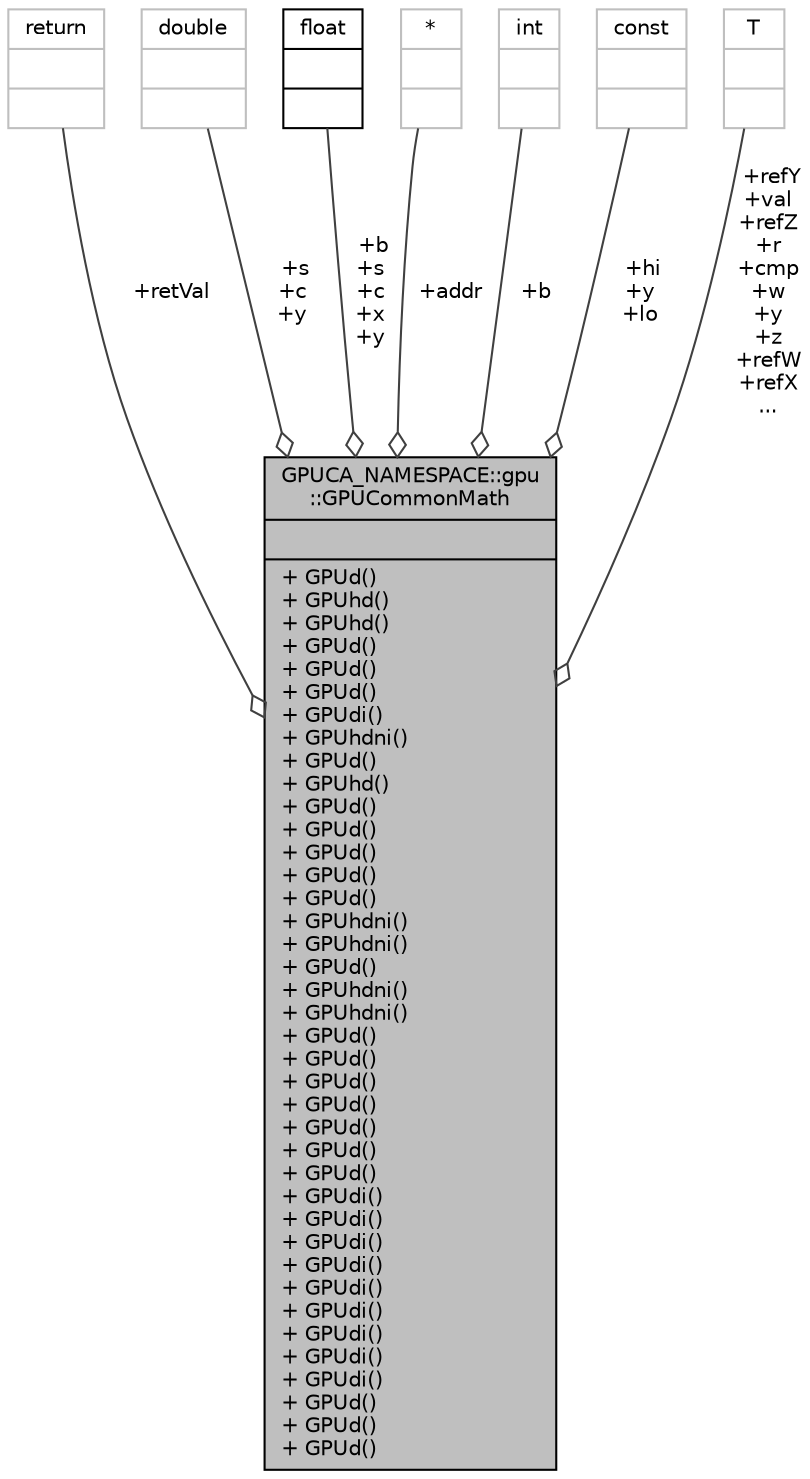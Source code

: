 digraph "GPUCA_NAMESPACE::gpu::GPUCommonMath"
{
 // INTERACTIVE_SVG=YES
  bgcolor="transparent";
  edge [fontname="Helvetica",fontsize="10",labelfontname="Helvetica",labelfontsize="10"];
  node [fontname="Helvetica",fontsize="10",shape=record];
  Node1 [label="{GPUCA_NAMESPACE::gpu\l::GPUCommonMath\n||+ GPUd()\l+ GPUhd()\l+ GPUhd()\l+ GPUd()\l+ GPUd()\l+ GPUd()\l+ GPUdi()\l+ GPUhdni()\l+ GPUd()\l+ GPUhd()\l+ GPUd()\l+ GPUd()\l+ GPUd()\l+ GPUd()\l+ GPUd()\l+ GPUhdni()\l+ GPUhdni()\l+ GPUd()\l+ GPUhdni()\l+ GPUhdni()\l+ GPUd()\l+ GPUd()\l+ GPUd()\l+ GPUd()\l+ GPUd()\l+ GPUd()\l+ GPUd()\l+ GPUdi()\l+ GPUdi()\l+ GPUdi()\l+ GPUdi()\l+ GPUdi()\l+ GPUdi()\l+ GPUdi()\l+ GPUdi()\l+ GPUdi()\l+ GPUd()\l+ GPUd()\l+ GPUd()\l}",height=0.2,width=0.4,color="black", fillcolor="grey75", style="filled", fontcolor="black"];
  Node2 -> Node1 [color="grey25",fontsize="10",style="solid",label=" +retVal" ,arrowhead="odiamond",fontname="Helvetica"];
  Node2 [label="{return\n||}",height=0.2,width=0.4,color="grey75"];
  Node3 -> Node1 [color="grey25",fontsize="10",style="solid",label=" +s\n+c\n+y" ,arrowhead="odiamond",fontname="Helvetica"];
  Node3 [label="{double\n||}",height=0.2,width=0.4,color="grey75"];
  Node4 -> Node1 [color="grey25",fontsize="10",style="solid",label=" +b\n+s\n+c\n+x\n+y" ,arrowhead="odiamond",fontname="Helvetica"];
  Node4 [label="{float\n||}",height=0.2,width=0.4,color="black",URL="$d4/dc3/classfloat.html"];
  Node5 -> Node1 [color="grey25",fontsize="10",style="solid",label=" +addr" ,arrowhead="odiamond",fontname="Helvetica"];
  Node5 [label="{*\n||}",height=0.2,width=0.4,color="grey75"];
  Node6 -> Node1 [color="grey25",fontsize="10",style="solid",label=" +b" ,arrowhead="odiamond",fontname="Helvetica"];
  Node6 [label="{int\n||}",height=0.2,width=0.4,color="grey75"];
  Node7 -> Node1 [color="grey25",fontsize="10",style="solid",label=" +hi\n+y\n+lo" ,arrowhead="odiamond",fontname="Helvetica"];
  Node7 [label="{const\n||}",height=0.2,width=0.4,color="grey75"];
  Node8 -> Node1 [color="grey25",fontsize="10",style="solid",label=" +refY\n+val\n+refZ\n+r\n+cmp\n+w\n+y\n+z\n+refW\n+refX\n..." ,arrowhead="odiamond",fontname="Helvetica"];
  Node8 [label="{T\n||}",height=0.2,width=0.4,color="grey75"];
}
